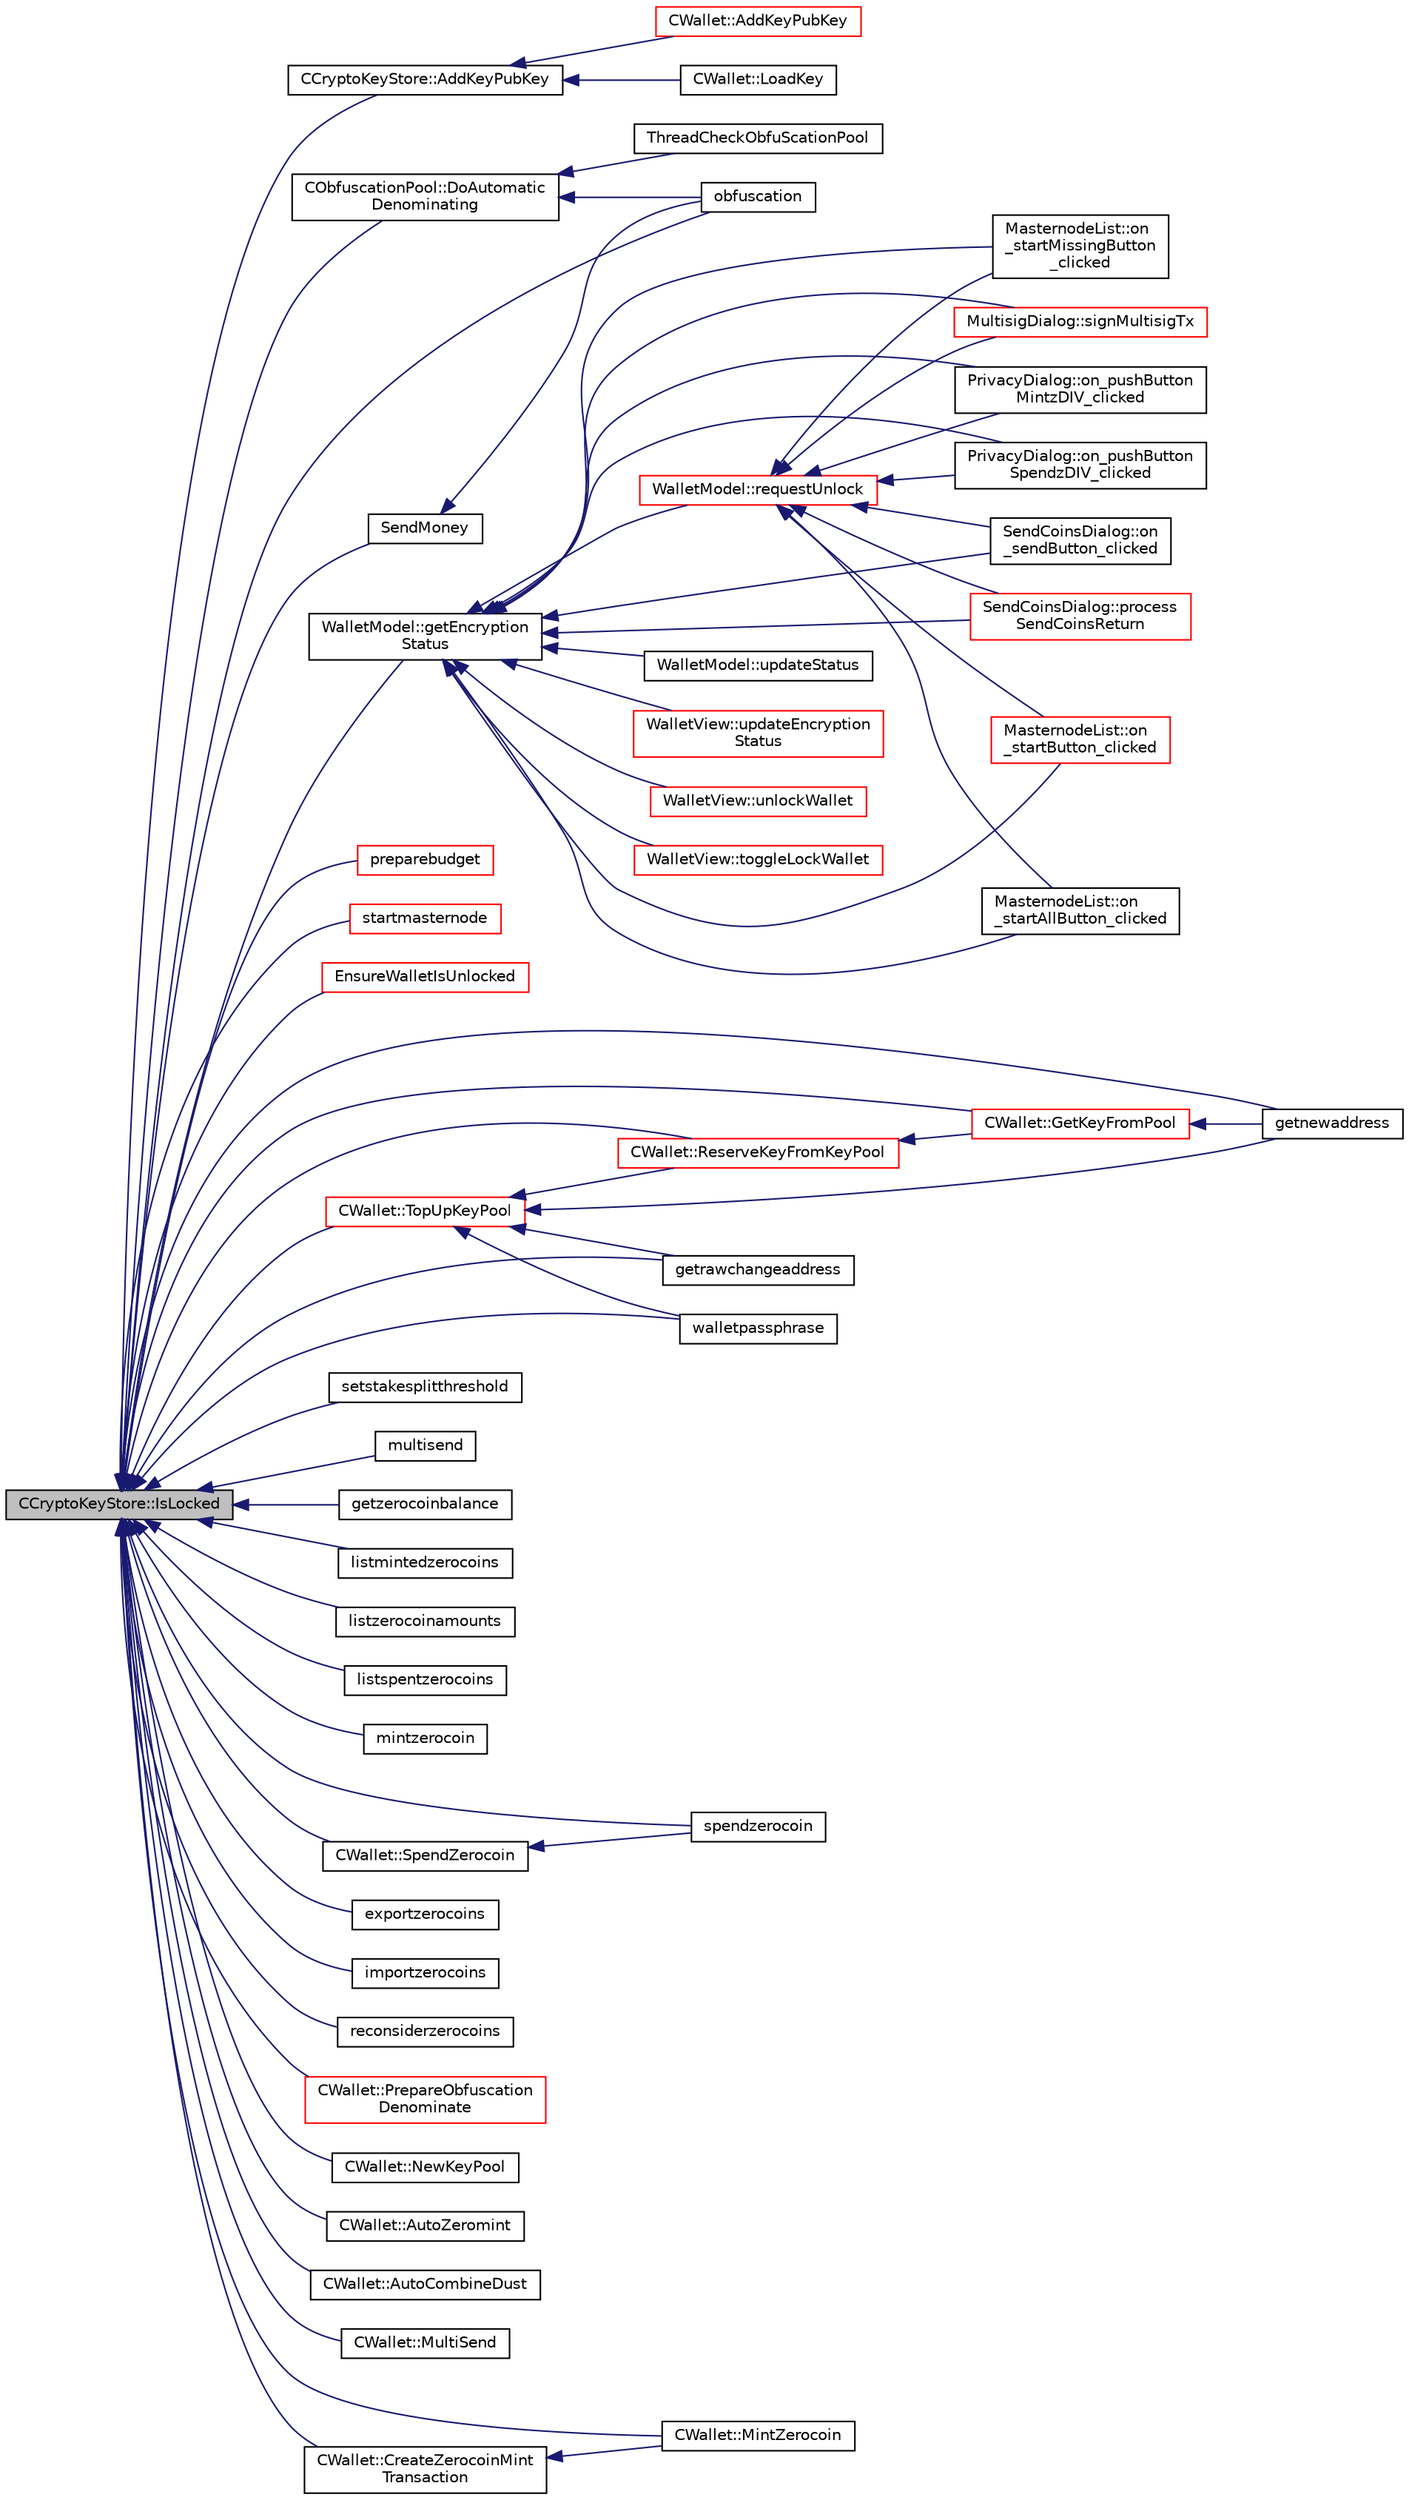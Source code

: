 digraph "CCryptoKeyStore::IsLocked"
{
  edge [fontname="Helvetica",fontsize="10",labelfontname="Helvetica",labelfontsize="10"];
  node [fontname="Helvetica",fontsize="10",shape=record];
  rankdir="LR";
  Node367 [label="CCryptoKeyStore::IsLocked",height=0.2,width=0.4,color="black", fillcolor="grey75", style="filled", fontcolor="black"];
  Node367 -> Node368 [dir="back",color="midnightblue",fontsize="10",style="solid",fontname="Helvetica"];
  Node368 [label="CCryptoKeyStore::AddKeyPubKey",height=0.2,width=0.4,color="black", fillcolor="white", style="filled",URL="$class_c_crypto_key_store.html#a340109b8673267676a34664a76ed3274",tooltip="Add a key to the store. "];
  Node368 -> Node369 [dir="back",color="midnightblue",fontsize="10",style="solid",fontname="Helvetica"];
  Node369 [label="CWallet::AddKeyPubKey",height=0.2,width=0.4,color="red", fillcolor="white", style="filled",URL="$group__map_wallet.html#ga3240da36cd717146296969227a3e0bd5",tooltip="Adds a key to the store, and saves it to disk. "];
  Node368 -> Node373 [dir="back",color="midnightblue",fontsize="10",style="solid",fontname="Helvetica"];
  Node373 [label="CWallet::LoadKey",height=0.2,width=0.4,color="black", fillcolor="white", style="filled",URL="$class_c_wallet.html#a439bab81d7989f91a4f0909960516eea",tooltip="Adds a key to the store, without saving it to disk (used by LoadWallet) "];
  Node367 -> Node374 [dir="back",color="midnightblue",fontsize="10",style="solid",fontname="Helvetica"];
  Node374 [label="CObfuscationPool::DoAutomatic\lDenominating",height=0.2,width=0.4,color="black", fillcolor="white", style="filled",URL="$class_c_obfuscation_pool.html#a5b8c42ae53f4f04ab4a93da2aab47a4b",tooltip="Passively run Obfuscation in the background according to the configuration in settings (only for QT) ..."];
  Node374 -> Node375 [dir="back",color="midnightblue",fontsize="10",style="solid",fontname="Helvetica"];
  Node375 [label="ThreadCheckObfuScationPool",height=0.2,width=0.4,color="black", fillcolor="white", style="filled",URL="$obfuscation_8h.html#a3f96a5ca9c6735e5bfac77582f0af321"];
  Node374 -> Node376 [dir="back",color="midnightblue",fontsize="10",style="solid",fontname="Helvetica"];
  Node376 [label="obfuscation",height=0.2,width=0.4,color="black", fillcolor="white", style="filled",URL="$rpcmasternode_8cpp.html#a6cdbacc257b42445f0c6122a061af2ca"];
  Node367 -> Node377 [dir="back",color="midnightblue",fontsize="10",style="solid",fontname="Helvetica"];
  Node377 [label="WalletModel::getEncryption\lStatus",height=0.2,width=0.4,color="black", fillcolor="white", style="filled",URL="$class_wallet_model.html#aa89632d2019414f2ab85674cd4d01398"];
  Node377 -> Node378 [dir="back",color="midnightblue",fontsize="10",style="solid",fontname="Helvetica"];
  Node378 [label="MasternodeList::on\l_startButton_clicked",height=0.2,width=0.4,color="red", fillcolor="white", style="filled",URL="$class_masternode_list.html#a4370755b1dcdbf4a9396108c2b7ae76a"];
  Node377 -> Node380 [dir="back",color="midnightblue",fontsize="10",style="solid",fontname="Helvetica"];
  Node380 [label="MasternodeList::on\l_startAllButton_clicked",height=0.2,width=0.4,color="black", fillcolor="white", style="filled",URL="$class_masternode_list.html#a12e7d7a66cc6ce787fb5de9babfd7358"];
  Node377 -> Node381 [dir="back",color="midnightblue",fontsize="10",style="solid",fontname="Helvetica"];
  Node381 [label="MasternodeList::on\l_startMissingButton\l_clicked",height=0.2,width=0.4,color="black", fillcolor="white", style="filled",URL="$class_masternode_list.html#a559cf1011eede788d0416c7390e25145"];
  Node377 -> Node382 [dir="back",color="midnightblue",fontsize="10",style="solid",fontname="Helvetica"];
  Node382 [label="MultisigDialog::signMultisigTx",height=0.2,width=0.4,color="red", fillcolor="white", style="filled",URL="$class_multisig_dialog.html#accd639f522281361bdf409e88909eb98"];
  Node377 -> Node384 [dir="back",color="midnightblue",fontsize="10",style="solid",fontname="Helvetica"];
  Node384 [label="PrivacyDialog::on_pushButton\lMintzDIV_clicked",height=0.2,width=0.4,color="black", fillcolor="white", style="filled",URL="$class_privacy_dialog.html#aa6bb4499ed540ba38114032bffc40249"];
  Node377 -> Node385 [dir="back",color="midnightblue",fontsize="10",style="solid",fontname="Helvetica"];
  Node385 [label="PrivacyDialog::on_pushButton\lSpendzDIV_clicked",height=0.2,width=0.4,color="black", fillcolor="white", style="filled",URL="$class_privacy_dialog.html#accc35c0dac26d3f1bb94c83ae75e317b"];
  Node377 -> Node386 [dir="back",color="midnightblue",fontsize="10",style="solid",fontname="Helvetica"];
  Node386 [label="SendCoinsDialog::on\l_sendButton_clicked",height=0.2,width=0.4,color="black", fillcolor="white", style="filled",URL="$class_send_coins_dialog.html#a2cab7cf9ea5040b9e2189297f7d3c764"];
  Node377 -> Node387 [dir="back",color="midnightblue",fontsize="10",style="solid",fontname="Helvetica"];
  Node387 [label="SendCoinsDialog::process\lSendCoinsReturn",height=0.2,width=0.4,color="red", fillcolor="white", style="filled",URL="$class_send_coins_dialog.html#a1b9b188bbf5ed580f8f1041afb5d3fd5"];
  Node377 -> Node389 [dir="back",color="midnightblue",fontsize="10",style="solid",fontname="Helvetica"];
  Node389 [label="WalletModel::updateStatus",height=0.2,width=0.4,color="black", fillcolor="white", style="filled",URL="$class_wallet_model.html#a89180a13e5b0c2ca7732164b9dec3806"];
  Node377 -> Node390 [dir="back",color="midnightblue",fontsize="10",style="solid",fontname="Helvetica"];
  Node390 [label="WalletModel::requestUnlock",height=0.2,width=0.4,color="red", fillcolor="white", style="filled",URL="$class_wallet_model.html#a9ad552f7942cd22f7a1cd0803b179f06"];
  Node390 -> Node378 [dir="back",color="midnightblue",fontsize="10",style="solid",fontname="Helvetica"];
  Node390 -> Node380 [dir="back",color="midnightblue",fontsize="10",style="solid",fontname="Helvetica"];
  Node390 -> Node381 [dir="back",color="midnightblue",fontsize="10",style="solid",fontname="Helvetica"];
  Node390 -> Node382 [dir="back",color="midnightblue",fontsize="10",style="solid",fontname="Helvetica"];
  Node390 -> Node384 [dir="back",color="midnightblue",fontsize="10",style="solid",fontname="Helvetica"];
  Node390 -> Node385 [dir="back",color="midnightblue",fontsize="10",style="solid",fontname="Helvetica"];
  Node390 -> Node386 [dir="back",color="midnightblue",fontsize="10",style="solid",fontname="Helvetica"];
  Node390 -> Node387 [dir="back",color="midnightblue",fontsize="10",style="solid",fontname="Helvetica"];
  Node377 -> Node398 [dir="back",color="midnightblue",fontsize="10",style="solid",fontname="Helvetica"];
  Node398 [label="WalletView::updateEncryption\lStatus",height=0.2,width=0.4,color="red", fillcolor="white", style="filled",URL="$class_wallet_view.html#ad348f2ed9f843ef9125ca416307c7412",tooltip="Re-emit encryption status signal. "];
  Node377 -> Node404 [dir="back",color="midnightblue",fontsize="10",style="solid",fontname="Helvetica"];
  Node404 [label="WalletView::unlockWallet",height=0.2,width=0.4,color="red", fillcolor="white", style="filled",URL="$class_wallet_view.html#ac258d549f0e55ad4f84b9d21848faf02",tooltip="Ask for passphrase to unlock wallet temporarily. "];
  Node377 -> Node406 [dir="back",color="midnightblue",fontsize="10",style="solid",fontname="Helvetica"];
  Node406 [label="WalletView::toggleLockWallet",height=0.2,width=0.4,color="red", fillcolor="white", style="filled",URL="$class_wallet_view.html#a739b3c92d336efb3cf1249a84d4deeab",tooltip="Toggle wallet lock state. "];
  Node367 -> Node408 [dir="back",color="midnightblue",fontsize="10",style="solid",fontname="Helvetica"];
  Node408 [label="preparebudget",height=0.2,width=0.4,color="red", fillcolor="white", style="filled",URL="$rpcmasternode-budget_8cpp.html#a8c07f1b00f74d9d2227428a552679b8c"];
  Node367 -> Node410 [dir="back",color="midnightblue",fontsize="10",style="solid",fontname="Helvetica"];
  Node410 [label="SendMoney",height=0.2,width=0.4,color="black", fillcolor="white", style="filled",URL="$rpcmasternode_8cpp.html#a49669702f73a24c1d1dc5a08d7c0785f"];
  Node410 -> Node376 [dir="back",color="midnightblue",fontsize="10",style="solid",fontname="Helvetica"];
  Node367 -> Node376 [dir="back",color="midnightblue",fontsize="10",style="solid",fontname="Helvetica"];
  Node367 -> Node411 [dir="back",color="midnightblue",fontsize="10",style="solid",fontname="Helvetica"];
  Node411 [label="startmasternode",height=0.2,width=0.4,color="red", fillcolor="white", style="filled",URL="$rpcmasternode_8cpp.html#ab37c9f565d5d9dbb3e695422e3474b00"];
  Node367 -> Node413 [dir="back",color="midnightblue",fontsize="10",style="solid",fontname="Helvetica"];
  Node413 [label="EnsureWalletIsUnlocked",height=0.2,width=0.4,color="red", fillcolor="white", style="filled",URL="$rpcwallet_8cpp.html#a8f837f6d506b9719cef93188db00fd3c"];
  Node367 -> Node424 [dir="back",color="midnightblue",fontsize="10",style="solid",fontname="Helvetica"];
  Node424 [label="getnewaddress",height=0.2,width=0.4,color="black", fillcolor="white", style="filled",URL="$rpcwallet_8cpp.html#aead824d845d670fbd8f187ebd4f9a535"];
  Node367 -> Node425 [dir="back",color="midnightblue",fontsize="10",style="solid",fontname="Helvetica"];
  Node425 [label="getrawchangeaddress",height=0.2,width=0.4,color="black", fillcolor="white", style="filled",URL="$rpcwallet_8cpp.html#ae71809202b4dcc13d2034c5c72af34da"];
  Node367 -> Node426 [dir="back",color="midnightblue",fontsize="10",style="solid",fontname="Helvetica"];
  Node426 [label="walletpassphrase",height=0.2,width=0.4,color="black", fillcolor="white", style="filled",URL="$rpcwallet_8cpp.html#a733f7c70e7c18783935e6de9643c0086"];
  Node367 -> Node427 [dir="back",color="midnightblue",fontsize="10",style="solid",fontname="Helvetica"];
  Node427 [label="setstakesplitthreshold",height=0.2,width=0.4,color="black", fillcolor="white", style="filled",URL="$rpcwallet_8cpp.html#ab274125660bafb63e8c6e20a8172182f"];
  Node367 -> Node428 [dir="back",color="midnightblue",fontsize="10",style="solid",fontname="Helvetica"];
  Node428 [label="multisend",height=0.2,width=0.4,color="black", fillcolor="white", style="filled",URL="$rpcwallet_8cpp.html#a6fa4654a100cc6506c8e050a4c85fdc2"];
  Node367 -> Node429 [dir="back",color="midnightblue",fontsize="10",style="solid",fontname="Helvetica"];
  Node429 [label="getzerocoinbalance",height=0.2,width=0.4,color="black", fillcolor="white", style="filled",URL="$rpcwallet_8cpp.html#a94a1d2efd030ba11d4c1340d5e1bef6f"];
  Node367 -> Node430 [dir="back",color="midnightblue",fontsize="10",style="solid",fontname="Helvetica"];
  Node430 [label="listmintedzerocoins",height=0.2,width=0.4,color="black", fillcolor="white", style="filled",URL="$rpcwallet_8cpp.html#a6bbfbd3398385648f95e4ab10617371a"];
  Node367 -> Node431 [dir="back",color="midnightblue",fontsize="10",style="solid",fontname="Helvetica"];
  Node431 [label="listzerocoinamounts",height=0.2,width=0.4,color="black", fillcolor="white", style="filled",URL="$rpcwallet_8cpp.html#ae777438d3a416425546c7e0ce8adfaa9"];
  Node367 -> Node432 [dir="back",color="midnightblue",fontsize="10",style="solid",fontname="Helvetica"];
  Node432 [label="listspentzerocoins",height=0.2,width=0.4,color="black", fillcolor="white", style="filled",URL="$rpcwallet_8cpp.html#ab0e111d48b8905798fe707c68536d22d"];
  Node367 -> Node433 [dir="back",color="midnightblue",fontsize="10",style="solid",fontname="Helvetica"];
  Node433 [label="mintzerocoin",height=0.2,width=0.4,color="black", fillcolor="white", style="filled",URL="$rpcwallet_8cpp.html#a00a18945e8d1a308cdf5ac8dc663354f"];
  Node367 -> Node434 [dir="back",color="midnightblue",fontsize="10",style="solid",fontname="Helvetica"];
  Node434 [label="spendzerocoin",height=0.2,width=0.4,color="black", fillcolor="white", style="filled",URL="$rpcwallet_8cpp.html#adea64c692ec279a1a3a2c9143f264955"];
  Node367 -> Node435 [dir="back",color="midnightblue",fontsize="10",style="solid",fontname="Helvetica"];
  Node435 [label="exportzerocoins",height=0.2,width=0.4,color="black", fillcolor="white", style="filled",URL="$rpcwallet_8cpp.html#ac377e836e53711d05eef61a2613e5945"];
  Node367 -> Node436 [dir="back",color="midnightblue",fontsize="10",style="solid",fontname="Helvetica"];
  Node436 [label="importzerocoins",height=0.2,width=0.4,color="black", fillcolor="white", style="filled",URL="$rpcwallet_8cpp.html#ae3d95ac635193504aa72b4a424909607"];
  Node367 -> Node437 [dir="back",color="midnightblue",fontsize="10",style="solid",fontname="Helvetica"];
  Node437 [label="reconsiderzerocoins",height=0.2,width=0.4,color="black", fillcolor="white", style="filled",URL="$rpcwallet_8cpp.html#a2e2e1892b694084c83714431479f5c7a"];
  Node367 -> Node438 [dir="back",color="midnightblue",fontsize="10",style="solid",fontname="Helvetica"];
  Node438 [label="CWallet::PrepareObfuscation\lDenominate",height=0.2,width=0.4,color="red", fillcolor="white", style="filled",URL="$group___actions.html#ga704a957c88e9bef696dd30ddc95ad098"];
  Node367 -> Node440 [dir="back",color="midnightblue",fontsize="10",style="solid",fontname="Helvetica"];
  Node440 [label="CWallet::NewKeyPool",height=0.2,width=0.4,color="black", fillcolor="white", style="filled",URL="$group___actions.html#ga7353ba1e79fc4167fbfbe79b41698fa7",tooltip="Mark old keypool keys as used, and generate all new keys. "];
  Node367 -> Node441 [dir="back",color="midnightblue",fontsize="10",style="solid",fontname="Helvetica"];
  Node441 [label="CWallet::TopUpKeyPool",height=0.2,width=0.4,color="red", fillcolor="white", style="filled",URL="$group___actions.html#ga9730278506e0a4f1c65239b951525b55"];
  Node441 -> Node424 [dir="back",color="midnightblue",fontsize="10",style="solid",fontname="Helvetica"];
  Node441 -> Node425 [dir="back",color="midnightblue",fontsize="10",style="solid",fontname="Helvetica"];
  Node441 -> Node426 [dir="back",color="midnightblue",fontsize="10",style="solid",fontname="Helvetica"];
  Node441 -> Node442 [dir="back",color="midnightblue",fontsize="10",style="solid",fontname="Helvetica"];
  Node442 [label="CWallet::ReserveKeyFromKeyPool",height=0.2,width=0.4,color="red", fillcolor="white", style="filled",URL="$group___actions.html#ga9921854840668a1856998f041177dd2b"];
  Node442 -> Node443 [dir="back",color="midnightblue",fontsize="10",style="solid",fontname="Helvetica"];
  Node443 [label="CWallet::GetKeyFromPool",height=0.2,width=0.4,color="red", fillcolor="white", style="filled",URL="$group___actions.html#ga18549ec5c472c003afc4794daeb9adfd"];
  Node443 -> Node424 [dir="back",color="midnightblue",fontsize="10",style="solid",fontname="Helvetica"];
  Node367 -> Node442 [dir="back",color="midnightblue",fontsize="10",style="solid",fontname="Helvetica"];
  Node367 -> Node443 [dir="back",color="midnightblue",fontsize="10",style="solid",fontname="Helvetica"];
  Node367 -> Node453 [dir="back",color="midnightblue",fontsize="10",style="solid",fontname="Helvetica"];
  Node453 [label="CWallet::AutoZeromint",height=0.2,width=0.4,color="black", fillcolor="white", style="filled",URL="$class_c_wallet.html#aef0cf2b12b958c75d72e694e4f4dad9f"];
  Node367 -> Node454 [dir="back",color="midnightblue",fontsize="10",style="solid",fontname="Helvetica"];
  Node454 [label="CWallet::AutoCombineDust",height=0.2,width=0.4,color="black", fillcolor="white", style="filled",URL="$class_c_wallet.html#a48b1e3fba569989535063b9b5308aa9e"];
  Node367 -> Node455 [dir="back",color="midnightblue",fontsize="10",style="solid",fontname="Helvetica"];
  Node455 [label="CWallet::MultiSend",height=0.2,width=0.4,color="black", fillcolor="white", style="filled",URL="$class_c_wallet.html#ace77e9b4ffcfdbc61a327d02168620a2"];
  Node367 -> Node456 [dir="back",color="midnightblue",fontsize="10",style="solid",fontname="Helvetica"];
  Node456 [label="CWallet::CreateZerocoinMint\lTransaction",height=0.2,width=0.4,color="black", fillcolor="white", style="filled",URL="$class_c_wallet.html#a5abe241d23c504e1c80ee3a590cb2dc7"];
  Node456 -> Node457 [dir="back",color="midnightblue",fontsize="10",style="solid",fontname="Helvetica"];
  Node457 [label="CWallet::MintZerocoin",height=0.2,width=0.4,color="black", fillcolor="white", style="filled",URL="$class_c_wallet.html#a1db492c8353aeb2c1f326c00d6d97bd3"];
  Node367 -> Node457 [dir="back",color="midnightblue",fontsize="10",style="solid",fontname="Helvetica"];
  Node367 -> Node458 [dir="back",color="midnightblue",fontsize="10",style="solid",fontname="Helvetica"];
  Node458 [label="CWallet::SpendZerocoin",height=0.2,width=0.4,color="black", fillcolor="white", style="filled",URL="$class_c_wallet.html#aedd0ae4e683ee642272e170b7afd33fe"];
  Node458 -> Node434 [dir="back",color="midnightblue",fontsize="10",style="solid",fontname="Helvetica"];
}
